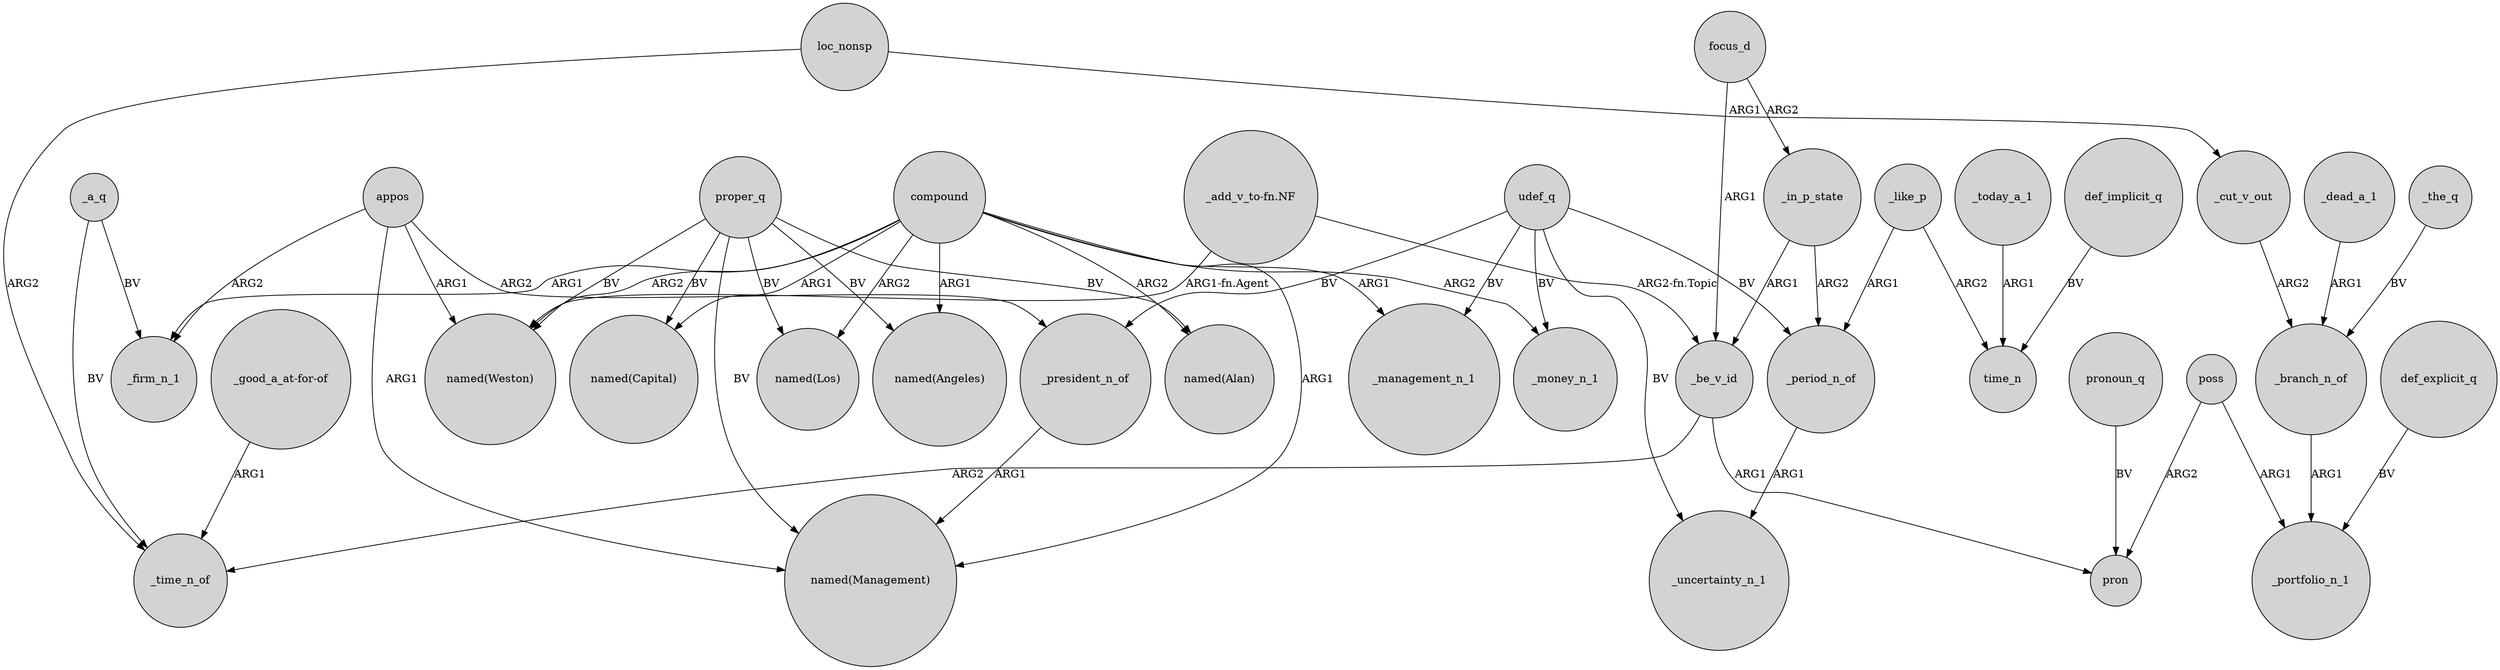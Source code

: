 digraph {
	node [shape=circle style=filled]
	"_add_v_to-fn.NF" -> _be_v_id [label="ARG2-fn.Topic"]
	udef_q -> _money_n_1 [label=BV]
	loc_nonsp -> _cut_v_out [label=ARG1]
	appos -> "named(Management)" [label=ARG1]
	_president_n_of -> "named(Management)" [label=ARG1]
	proper_q -> "named(Capital)" [label=BV]
	_today_a_1 -> time_n [label=ARG1]
	appos -> _firm_n_1 [label=ARG2]
	poss -> pron [label=ARG2]
	_branch_n_of -> _portfolio_n_1 [label=ARG1]
	compound -> "named(Los)" [label=ARG2]
	proper_q -> "named(Los)" [label=BV]
	proper_q -> "named(Alan)" [label=BV]
	_like_p -> time_n [label=ARG2]
	focus_d -> _in_p_state [label=ARG2]
	_a_q -> _firm_n_1 [label=BV]
	loc_nonsp -> _time_n_of [label=ARG2]
	_in_p_state -> _be_v_id [label=ARG1]
	_a_q -> _time_n_of [label=BV]
	udef_q -> _period_n_of [label=BV]
	udef_q -> _management_n_1 [label=BV]
	udef_q -> _uncertainty_n_1 [label=BV]
	poss -> _portfolio_n_1 [label=ARG1]
	def_explicit_q -> _portfolio_n_1 [label=BV]
	_be_v_id -> pron [label=ARG1]
	compound -> "named(Angeles)" [label=ARG1]
	_dead_a_1 -> _branch_n_of [label=ARG1]
	appos -> _president_n_of [label=ARG2]
	compound -> "named(Weston)" [label=ARG2]
	pronoun_q -> pron [label=BV]
	_be_v_id -> _time_n_of [label=ARG2]
	_like_p -> _period_n_of [label=ARG1]
	focus_d -> _be_v_id [label=ARG1]
	compound -> _money_n_1 [label=ARG2]
	udef_q -> _president_n_of [label=BV]
	appos -> "named(Weston)" [label=ARG1]
	compound -> "named(Alan)" [label=ARG2]
	"_good_a_at-for-of" -> _time_n_of [label=ARG1]
	_in_p_state -> _period_n_of [label=ARG2]
	_period_n_of -> _uncertainty_n_1 [label=ARG1]
	proper_q -> "named(Weston)" [label=BV]
	compound -> _firm_n_1 [label=ARG1]
	compound -> "named(Management)" [label=ARG1]
	proper_q -> "named(Angeles)" [label=BV]
	_the_q -> _branch_n_of [label=BV]
	"_add_v_to-fn.NF" -> "named(Weston)" [label="ARG1-fn.Agent"]
	_cut_v_out -> _branch_n_of [label=ARG2]
	compound -> _management_n_1 [label=ARG1]
	proper_q -> "named(Management)" [label=BV]
	def_implicit_q -> time_n [label=BV]
	compound -> "named(Capital)" [label=ARG1]
}
